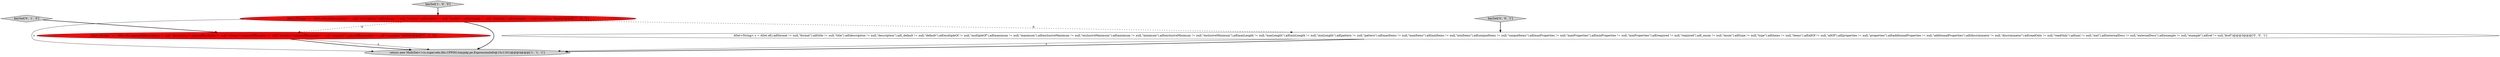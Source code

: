 digraph {
2 [style = filled, label = "ASet<String> s = ASet.of().aif(description != null,\"description\").aif(schema != null,\"schema\").aif(headers != null,\"headers\").aif(example != null,\"example\").aif(examples != null,\"examples\")@@@3@@@['1', '0', '0']", fillcolor = red, shape = ellipse image = "AAA1AAABBB1BBB"];
4 [style = filled, label = "keySet['0', '1', '0']", fillcolor = lightgray, shape = diamond image = "AAA0AAABBB2BBB"];
0 [style = filled, label = "return new MultiSet<>(s,super.edu.fdu.CPPDG.tinypdg.pe.ExpressionInfo@15c1161)@@@4@@@['1', '1', '1']", fillcolor = lightgray, shape = ellipse image = "AAA0AAABBB1BBB"];
3 [style = filled, label = "ASet<String> s = ASet.of().appendIf(description != null,\"description\").appendIf(schema != null,\"schema\").appendIf(headers != null,\"headers\").appendIf(example != null,\"example\").appendIf(examples != null,\"examples\")@@@3@@@['0', '1', '0']", fillcolor = red, shape = ellipse image = "AAA1AAABBB2BBB"];
1 [style = filled, label = "keySet['1', '0', '0']", fillcolor = lightgray, shape = diamond image = "AAA0AAABBB1BBB"];
5 [style = filled, label = "keySet['0', '0', '1']", fillcolor = lightgray, shape = diamond image = "AAA0AAABBB3BBB"];
6 [style = filled, label = "ASet<String> s = ASet.of().aif(format != null,\"format\").aif(title != null,\"title\").aif(description != null,\"description\").aif(_default != null,\"default\").aif(multipleOf != null,\"multipleOf\").aif(maximum != null,\"maximum\").aif(exclusiveMaximum != null,\"exclusiveMaximum\").aif(minimum != null,\"minimum\").aif(exclusiveMinimum != null,\"exclusiveMinimum\").aif(maxLength != null,\"maxLength\").aif(minLength != null,\"minLength\").aif(pattern != null,\"pattern\").aif(maxItems != null,\"maxItems\").aif(minItems != null,\"minItems\").aif(uniqueItems != null,\"uniqueItems\").aif(maxProperties != null,\"maxProperties\").aif(minProperties != null,\"minProperties\").aif(required != null,\"required\").aif(_enum != null,\"enum\").aif(type != null,\"type\").aif(items != null,\"items\").aif(allOf != null,\"allOf\").aif(properties != null,\"properties\").aif(additionalProperties != null,\"additionalProperties\").aif(discriminator != null,\"discriminator\").aif(readOnly != null,\"readOnly\").aif(xml != null,\"xml\").aif(externalDocs != null,\"externalDocs\").aif(example != null,\"example\").aif(ref != null,\"$ref\")@@@3@@@['0', '0', '1']", fillcolor = white, shape = ellipse image = "AAA0AAABBB3BBB"];
2->0 [style = solid, label="s"];
6->0 [style = solid, label="s"];
4->3 [style = bold, label=""];
1->2 [style = bold, label=""];
2->0 [style = bold, label=""];
6->0 [style = bold, label=""];
5->6 [style = bold, label=""];
3->0 [style = solid, label="s"];
2->3 [style = dashed, label="0"];
3->0 [style = bold, label=""];
2->6 [style = dashed, label="0"];
}
